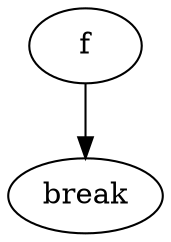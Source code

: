 digraph {
x55fb624b8660 -> x55fb624b8510
x55fb624b8660 [label="f"];
x55fb624b8510 [label="break"];
}
